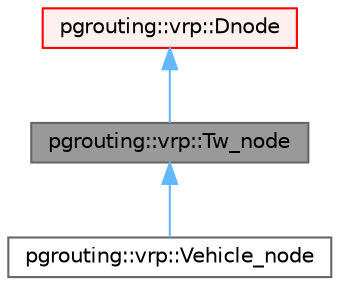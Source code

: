 digraph "pgrouting::vrp::Tw_node"
{
 // LATEX_PDF_SIZE
  bgcolor="transparent";
  edge [fontname=Helvetica,fontsize=10,labelfontname=Helvetica,labelfontsize=10];
  node [fontname=Helvetica,fontsize=10,shape=box,height=0.2,width=0.4];
  Node1 [id="Node000001",label="pgrouting::vrp::Tw_node",height=0.2,width=0.4,color="gray40", fillcolor="grey60", style="filled", fontcolor="black",tooltip="Extends the Node class to create a Node with time window attributes."];
  Node2 -> Node1 [id="edge1_Node000001_Node000002",dir="back",color="steelblue1",style="solid",tooltip=" "];
  Node2 [id="Node000002",label="pgrouting::vrp::Dnode",height=0.2,width=0.4,color="red", fillcolor="#FFF0F0", style="filled",URL="$classpgrouting_1_1vrp_1_1Dnode.html",tooltip="The Dnode class defines a the basic operations when data is a matrix."];
  Node1 -> Node4 [id="edge2_Node000001_Node000004",dir="back",color="steelblue1",style="solid",tooltip=" "];
  Node4 [id="Node000004",label="pgrouting::vrp::Vehicle_node",height=0.2,width=0.4,color="gray40", fillcolor="white", style="filled",URL="$classpgrouting_1_1vrp_1_1Vehicle__node.html",tooltip="Extend Tw_node to evaluate the vehicle at node level."];
}
